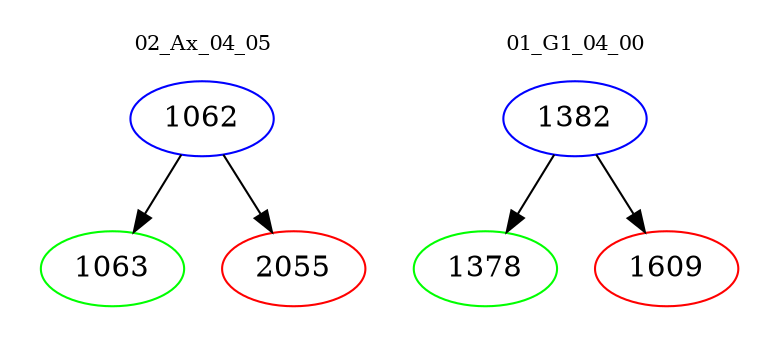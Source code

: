 digraph{
subgraph cluster_0 {
color = white
label = "02_Ax_04_05";
fontsize=10;
T0_1062 [label="1062", color="blue"]
T0_1062 -> T0_1063 [color="black"]
T0_1063 [label="1063", color="green"]
T0_1062 -> T0_2055 [color="black"]
T0_2055 [label="2055", color="red"]
}
subgraph cluster_1 {
color = white
label = "01_G1_04_00";
fontsize=10;
T1_1382 [label="1382", color="blue"]
T1_1382 -> T1_1378 [color="black"]
T1_1378 [label="1378", color="green"]
T1_1382 -> T1_1609 [color="black"]
T1_1609 [label="1609", color="red"]
}
}
